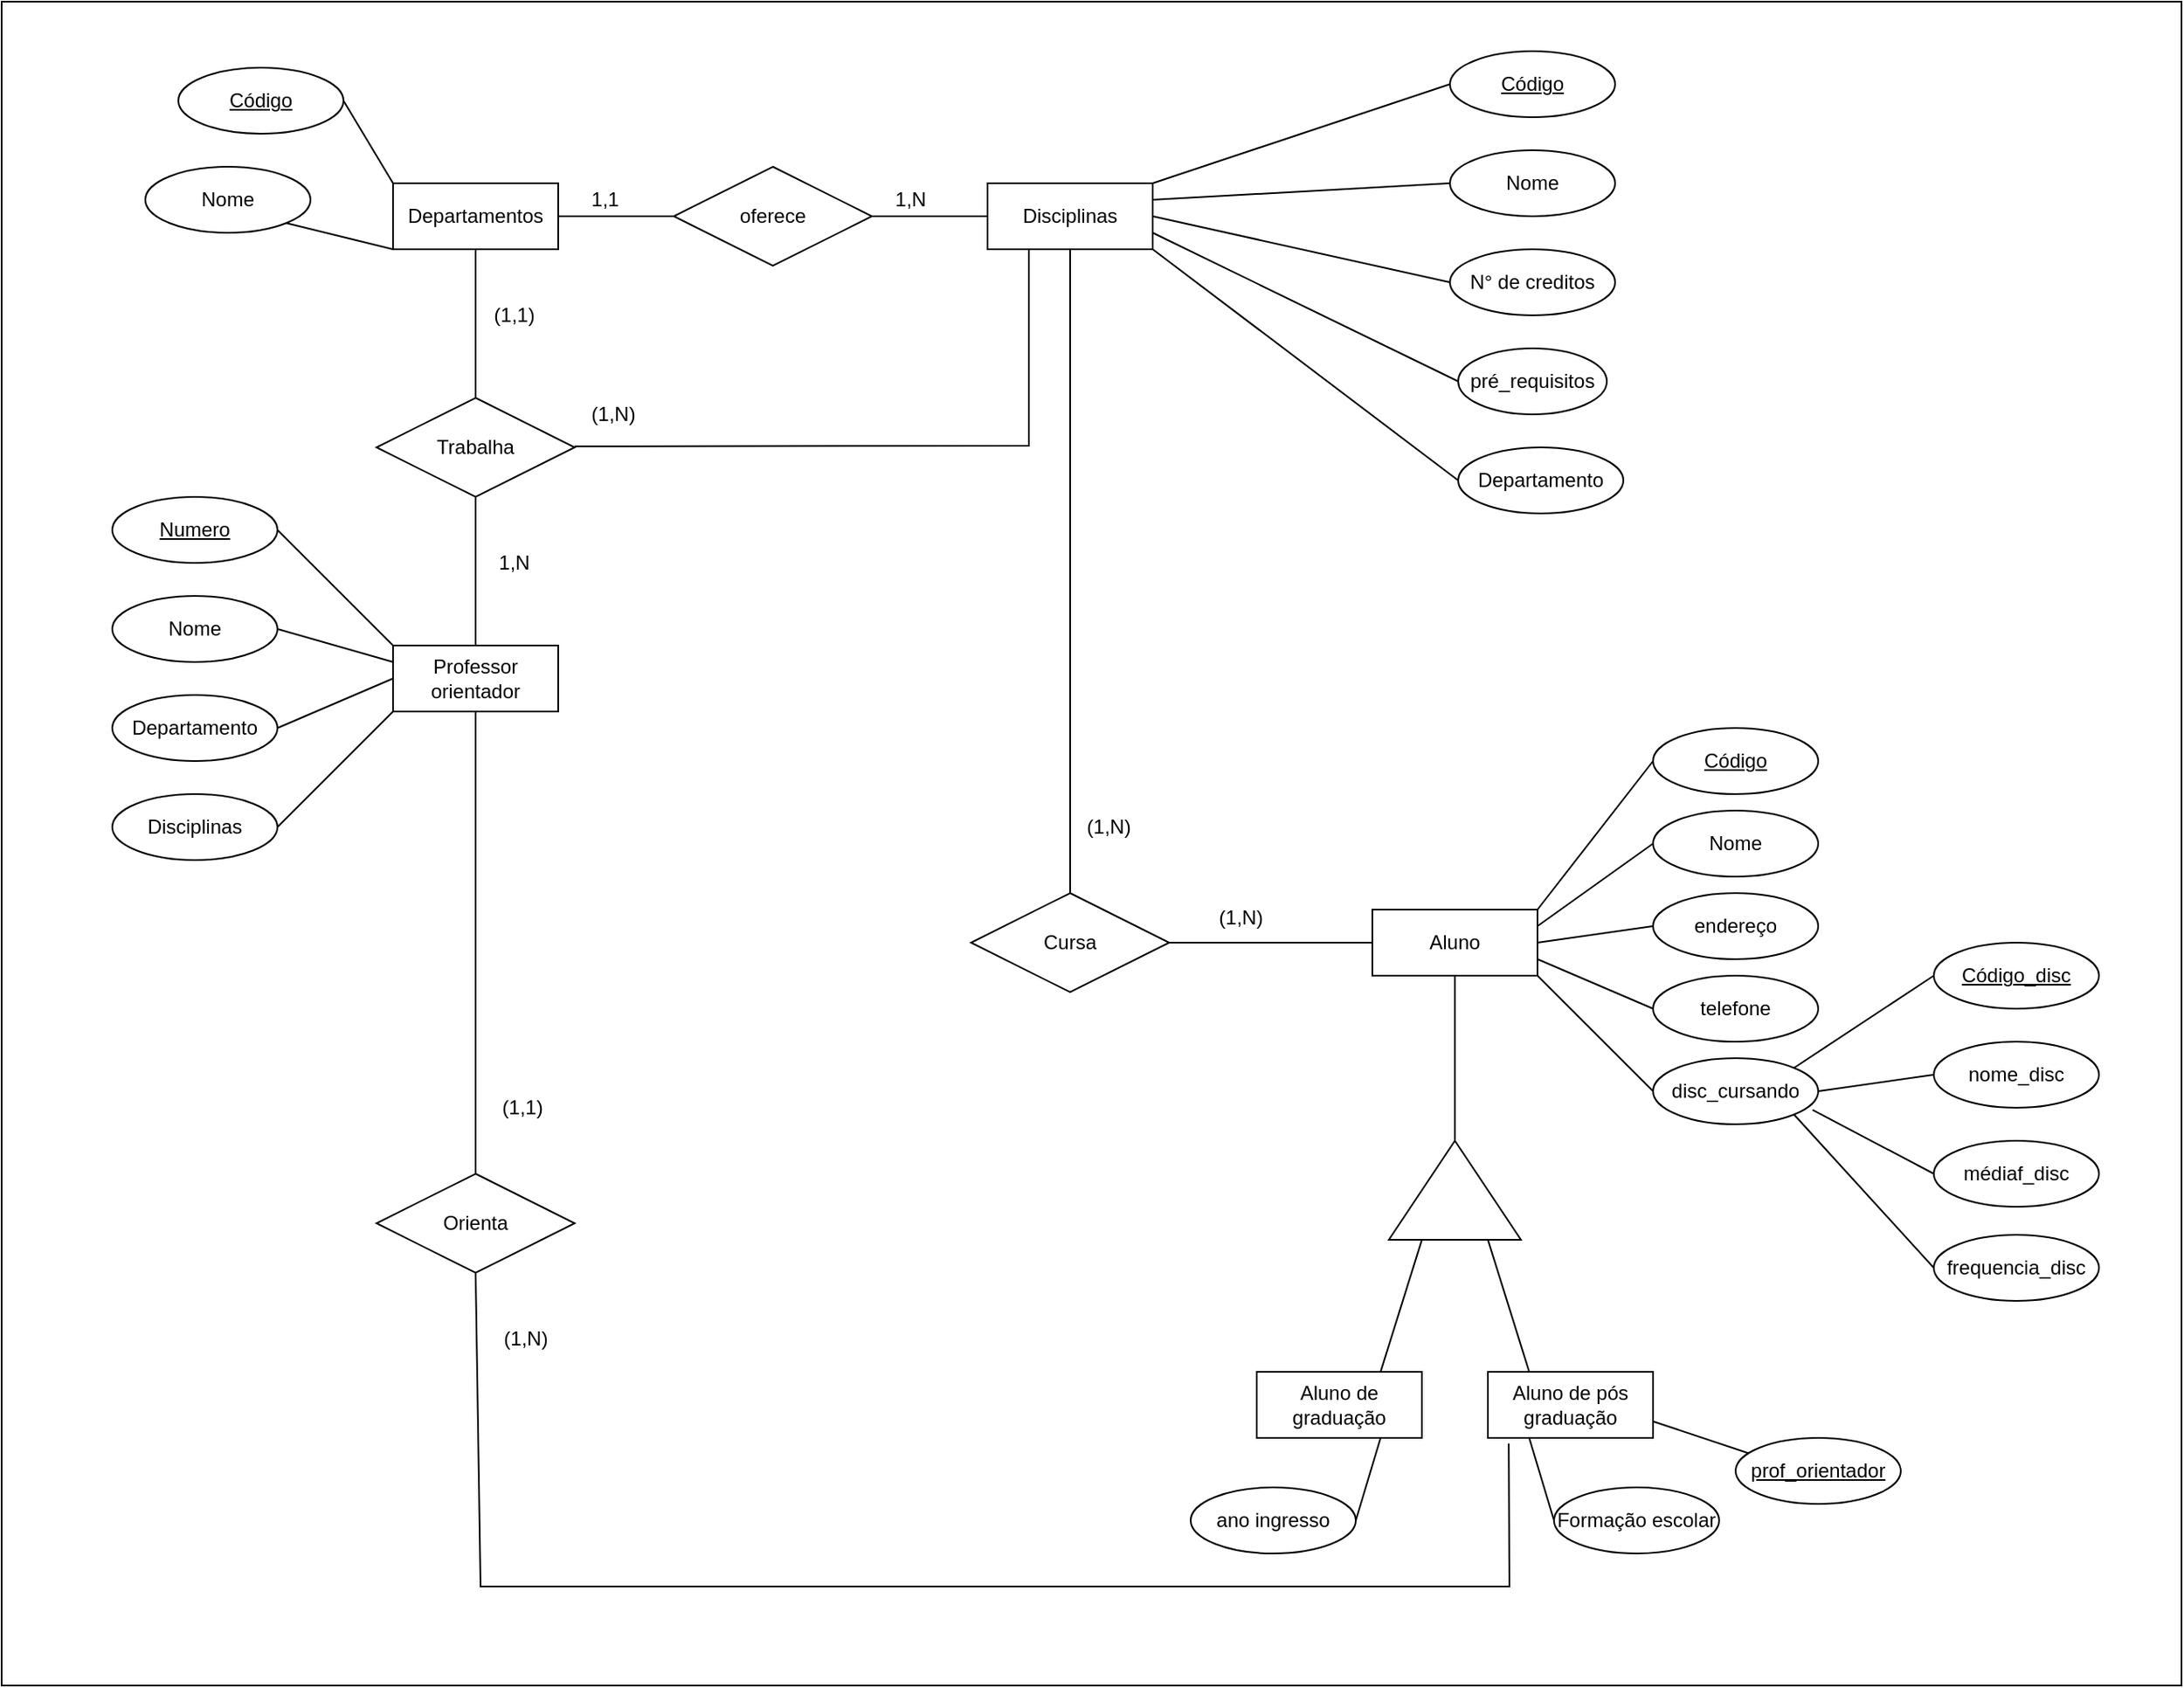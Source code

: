 <mxfile version="14.8.0" type="github">
  <diagram id="R2lEEEUBdFMjLlhIrx00" name="Page-1">
    <mxGraphModel dx="1783" dy="967" grid="1" gridSize="10" guides="1" tooltips="1" connect="1" arrows="1" fold="1" page="1" pageScale="1" pageWidth="1169" pageHeight="1654" math="0" shadow="0" extFonts="Permanent Marker^https://fonts.googleapis.com/css?family=Permanent+Marker">
      <root>
        <mxCell id="0" />
        <mxCell id="1" parent="0" />
        <mxCell id="oKanBw2Q5YJUvtHwM0Zv-101" value="" style="whiteSpace=wrap;html=1;" vertex="1" parent="1">
          <mxGeometry x="50" y="80" width="1320" height="1020" as="geometry" />
        </mxCell>
        <mxCell id="oKanBw2Q5YJUvtHwM0Zv-1" value="Departamentos" style="whiteSpace=wrap;html=1;align=center;" vertex="1" parent="1">
          <mxGeometry x="287" y="190" width="100" height="40" as="geometry" />
        </mxCell>
        <mxCell id="oKanBw2Q5YJUvtHwM0Zv-3" value="Nome" style="ellipse;whiteSpace=wrap;html=1;align=center;" vertex="1" parent="1">
          <mxGeometry x="137" y="180" width="100" height="40" as="geometry" />
        </mxCell>
        <mxCell id="oKanBw2Q5YJUvtHwM0Zv-4" value="Código" style="ellipse;whiteSpace=wrap;html=1;align=center;fontStyle=4;" vertex="1" parent="1">
          <mxGeometry x="157" y="120" width="100" height="40" as="geometry" />
        </mxCell>
        <mxCell id="oKanBw2Q5YJUvtHwM0Zv-6" value="" style="endArrow=none;html=1;rounded=0;exitX=1;exitY=0;exitDx=0;exitDy=0;entryX=0;entryY=0.5;entryDx=0;entryDy=0;" edge="1" parent="1" source="oKanBw2Q5YJUvtHwM0Zv-21">
          <mxGeometry relative="1" as="geometry">
            <mxPoint x="867" y="170" as="sourcePoint" />
            <mxPoint x="927" y="130" as="targetPoint" />
          </mxGeometry>
        </mxCell>
        <mxCell id="oKanBw2Q5YJUvtHwM0Zv-11" value="Código" style="ellipse;whiteSpace=wrap;html=1;align=center;fontStyle=4;" vertex="1" parent="1">
          <mxGeometry x="927" y="110" width="100" height="40" as="geometry" />
        </mxCell>
        <mxCell id="oKanBw2Q5YJUvtHwM0Zv-12" value="Nome" style="ellipse;whiteSpace=wrap;html=1;align=center;" vertex="1" parent="1">
          <mxGeometry x="927" y="170" width="100" height="40" as="geometry" />
        </mxCell>
        <mxCell id="oKanBw2Q5YJUvtHwM0Zv-13" value="N° de creditos" style="ellipse;whiteSpace=wrap;html=1;align=center;" vertex="1" parent="1">
          <mxGeometry x="927" y="230" width="100" height="40" as="geometry" />
        </mxCell>
        <mxCell id="oKanBw2Q5YJUvtHwM0Zv-14" value="" style="endArrow=none;html=1;rounded=0;entryX=0;entryY=0.5;entryDx=0;entryDy=0;exitX=1;exitY=0.5;exitDx=0;exitDy=0;" edge="1" parent="1" source="oKanBw2Q5YJUvtHwM0Zv-21" target="oKanBw2Q5YJUvtHwM0Zv-13">
          <mxGeometry relative="1" as="geometry">
            <mxPoint x="852.355" y="184.142" as="sourcePoint" />
            <mxPoint x="777" y="210" as="targetPoint" />
          </mxGeometry>
        </mxCell>
        <mxCell id="oKanBw2Q5YJUvtHwM0Zv-15" value="" style="endArrow=none;html=1;rounded=0;entryX=0;entryY=0.5;entryDx=0;entryDy=0;exitX=1;exitY=0.25;exitDx=0;exitDy=0;" edge="1" parent="1" source="oKanBw2Q5YJUvtHwM0Zv-21" target="oKanBw2Q5YJUvtHwM0Zv-12">
          <mxGeometry relative="1" as="geometry">
            <mxPoint x="770" y="200" as="sourcePoint" />
            <mxPoint x="777" y="210" as="targetPoint" />
          </mxGeometry>
        </mxCell>
        <mxCell id="oKanBw2Q5YJUvtHwM0Zv-17" value="Departamento" style="ellipse;whiteSpace=wrap;html=1;align=center;" vertex="1" parent="1">
          <mxGeometry x="932" y="350" width="100" height="40" as="geometry" />
        </mxCell>
        <mxCell id="oKanBw2Q5YJUvtHwM0Zv-18" value="pré_requisitos" style="ellipse;whiteSpace=wrap;html=1;align=center;" vertex="1" parent="1">
          <mxGeometry x="932" y="290" width="90" height="40" as="geometry" />
        </mxCell>
        <mxCell id="oKanBw2Q5YJUvtHwM0Zv-19" value="" style="endArrow=none;html=1;rounded=0;entryX=0;entryY=0.5;entryDx=0;entryDy=0;exitX=1;exitY=0.75;exitDx=0;exitDy=0;" edge="1" parent="1" source="oKanBw2Q5YJUvtHwM0Zv-21" target="oKanBw2Q5YJUvtHwM0Zv-18">
          <mxGeometry relative="1" as="geometry">
            <mxPoint x="770" y="240" as="sourcePoint" />
            <mxPoint x="777" y="320" as="targetPoint" />
          </mxGeometry>
        </mxCell>
        <mxCell id="oKanBw2Q5YJUvtHwM0Zv-20" value="" style="endArrow=none;html=1;rounded=0;entryX=0;entryY=0.5;entryDx=0;entryDy=0;exitX=1;exitY=1;exitDx=0;exitDy=0;" edge="1" parent="1" source="oKanBw2Q5YJUvtHwM0Zv-21" target="oKanBw2Q5YJUvtHwM0Zv-17">
          <mxGeometry relative="1" as="geometry">
            <mxPoint x="780" y="270" as="sourcePoint" />
            <mxPoint x="777" y="320" as="targetPoint" />
          </mxGeometry>
        </mxCell>
        <mxCell id="oKanBw2Q5YJUvtHwM0Zv-21" value="Disciplinas" style="whiteSpace=wrap;html=1;align=center;" vertex="1" parent="1">
          <mxGeometry x="647" y="190" width="100" height="40" as="geometry" />
        </mxCell>
        <mxCell id="oKanBw2Q5YJUvtHwM0Zv-24" value="" style="endArrow=none;html=1;rounded=0;exitX=1;exitY=0.5;exitDx=0;exitDy=0;entryX=0;entryY=0;entryDx=0;entryDy=0;" edge="1" parent="1" source="oKanBw2Q5YJUvtHwM0Zv-4" target="oKanBw2Q5YJUvtHwM0Zv-1">
          <mxGeometry relative="1" as="geometry">
            <mxPoint x="287" y="150" as="sourcePoint" />
            <mxPoint x="447" y="150" as="targetPoint" />
          </mxGeometry>
        </mxCell>
        <mxCell id="oKanBw2Q5YJUvtHwM0Zv-25" value="" style="endArrow=none;html=1;rounded=0;exitX=1;exitY=1;exitDx=0;exitDy=0;entryX=0;entryY=1;entryDx=0;entryDy=0;" edge="1" parent="1" source="oKanBw2Q5YJUvtHwM0Zv-3" target="oKanBw2Q5YJUvtHwM0Zv-1">
          <mxGeometry relative="1" as="geometry">
            <mxPoint x="297" y="310" as="sourcePoint" />
            <mxPoint x="457" y="310" as="targetPoint" />
          </mxGeometry>
        </mxCell>
        <mxCell id="oKanBw2Q5YJUvtHwM0Zv-26" value="oferece" style="shape=rhombus;perimeter=rhombusPerimeter;whiteSpace=wrap;html=1;align=center;" vertex="1" parent="1">
          <mxGeometry x="457" y="180" width="120" height="60" as="geometry" />
        </mxCell>
        <mxCell id="oKanBw2Q5YJUvtHwM0Zv-27" value="" style="endArrow=none;html=1;rounded=0;entryX=0;entryY=0.5;entryDx=0;entryDy=0;exitX=1;exitY=0.5;exitDx=0;exitDy=0;" edge="1" parent="1" source="oKanBw2Q5YJUvtHwM0Zv-26" target="oKanBw2Q5YJUvtHwM0Zv-21">
          <mxGeometry relative="1" as="geometry">
            <mxPoint x="547" y="160" as="sourcePoint" />
            <mxPoint x="707" y="160" as="targetPoint" />
          </mxGeometry>
        </mxCell>
        <mxCell id="oKanBw2Q5YJUvtHwM0Zv-28" value="" style="endArrow=none;html=1;rounded=0;entryX=0;entryY=0.5;entryDx=0;entryDy=0;exitX=1;exitY=0.5;exitDx=0;exitDy=0;" edge="1" parent="1" source="oKanBw2Q5YJUvtHwM0Zv-1" target="oKanBw2Q5YJUvtHwM0Zv-26">
          <mxGeometry relative="1" as="geometry">
            <mxPoint x="317" y="150" as="sourcePoint" />
            <mxPoint x="477" y="150" as="targetPoint" />
          </mxGeometry>
        </mxCell>
        <mxCell id="oKanBw2Q5YJUvtHwM0Zv-29" value="1,1" style="text;html=1;align=center;verticalAlign=middle;resizable=0;points=[];autosize=1;strokeColor=none;" vertex="1" parent="1">
          <mxGeometry x="400" y="190" width="30" height="20" as="geometry" />
        </mxCell>
        <mxCell id="oKanBw2Q5YJUvtHwM0Zv-30" value="1,N" style="text;html=1;align=center;verticalAlign=middle;resizable=0;points=[];autosize=1;strokeColor=none;" vertex="1" parent="1">
          <mxGeometry x="585" y="190" width="30" height="20" as="geometry" />
        </mxCell>
        <mxCell id="oKanBw2Q5YJUvtHwM0Zv-32" value="Professor orientador" style="whiteSpace=wrap;html=1;align=center;" vertex="1" parent="1">
          <mxGeometry x="287" y="470" width="100" height="40" as="geometry" />
        </mxCell>
        <mxCell id="oKanBw2Q5YJUvtHwM0Zv-34" value="Numero" style="ellipse;whiteSpace=wrap;html=1;align=center;fontStyle=4;" vertex="1" parent="1">
          <mxGeometry x="117" y="380" width="100" height="40" as="geometry" />
        </mxCell>
        <mxCell id="oKanBw2Q5YJUvtHwM0Zv-35" value="Nome" style="ellipse;whiteSpace=wrap;html=1;align=center;" vertex="1" parent="1">
          <mxGeometry x="117" y="440" width="100" height="40" as="geometry" />
        </mxCell>
        <mxCell id="oKanBw2Q5YJUvtHwM0Zv-36" value="Departamento" style="ellipse;whiteSpace=wrap;html=1;align=center;" vertex="1" parent="1">
          <mxGeometry x="117" y="500" width="100" height="40" as="geometry" />
        </mxCell>
        <mxCell id="oKanBw2Q5YJUvtHwM0Zv-37" value="Disciplinas" style="ellipse;whiteSpace=wrap;html=1;align=center;" vertex="1" parent="1">
          <mxGeometry x="117" y="560" width="100" height="40" as="geometry" />
        </mxCell>
        <mxCell id="oKanBw2Q5YJUvtHwM0Zv-39" value="" style="endArrow=none;html=1;rounded=0;exitX=1;exitY=0.5;exitDx=0;exitDy=0;entryX=0;entryY=0;entryDx=0;entryDy=0;" edge="1" parent="1" source="oKanBw2Q5YJUvtHwM0Zv-34" target="oKanBw2Q5YJUvtHwM0Zv-32">
          <mxGeometry relative="1" as="geometry">
            <mxPoint x="447" y="420" as="sourcePoint" />
            <mxPoint x="607" y="420" as="targetPoint" />
          </mxGeometry>
        </mxCell>
        <mxCell id="oKanBw2Q5YJUvtHwM0Zv-40" value="" style="endArrow=none;html=1;rounded=0;exitX=1;exitY=0.5;exitDx=0;exitDy=0;entryX=0;entryY=0.25;entryDx=0;entryDy=0;" edge="1" parent="1" source="oKanBw2Q5YJUvtHwM0Zv-35" target="oKanBw2Q5YJUvtHwM0Zv-32">
          <mxGeometry relative="1" as="geometry">
            <mxPoint x="447" y="420" as="sourcePoint" />
            <mxPoint x="607" y="420" as="targetPoint" />
          </mxGeometry>
        </mxCell>
        <mxCell id="oKanBw2Q5YJUvtHwM0Zv-41" value="" style="endArrow=none;html=1;rounded=0;exitX=1;exitY=0.5;exitDx=0;exitDy=0;entryX=0;entryY=0.5;entryDx=0;entryDy=0;" edge="1" parent="1" source="oKanBw2Q5YJUvtHwM0Zv-36" target="oKanBw2Q5YJUvtHwM0Zv-32">
          <mxGeometry relative="1" as="geometry">
            <mxPoint x="447" y="420" as="sourcePoint" />
            <mxPoint x="607" y="420" as="targetPoint" />
          </mxGeometry>
        </mxCell>
        <mxCell id="oKanBw2Q5YJUvtHwM0Zv-42" value="" style="endArrow=none;html=1;rounded=0;exitX=1;exitY=0.5;exitDx=0;exitDy=0;entryX=0;entryY=1;entryDx=0;entryDy=0;" edge="1" parent="1" source="oKanBw2Q5YJUvtHwM0Zv-37" target="oKanBw2Q5YJUvtHwM0Zv-32">
          <mxGeometry relative="1" as="geometry">
            <mxPoint x="447" y="420" as="sourcePoint" />
            <mxPoint x="607" y="420" as="targetPoint" />
          </mxGeometry>
        </mxCell>
        <mxCell id="oKanBw2Q5YJUvtHwM0Zv-43" value="Trabalha" style="shape=rhombus;perimeter=rhombusPerimeter;whiteSpace=wrap;html=1;align=center;" vertex="1" parent="1">
          <mxGeometry x="277" y="320" width="120" height="60" as="geometry" />
        </mxCell>
        <mxCell id="oKanBw2Q5YJUvtHwM0Zv-44" value="" style="endArrow=none;html=1;rounded=0;exitX=0.5;exitY=1;exitDx=0;exitDy=0;entryX=0.5;entryY=0;entryDx=0;entryDy=0;" edge="1" parent="1" source="oKanBw2Q5YJUvtHwM0Zv-43" target="oKanBw2Q5YJUvtHwM0Zv-32">
          <mxGeometry relative="1" as="geometry">
            <mxPoint x="500" y="520" as="sourcePoint" />
            <mxPoint x="660" y="520" as="targetPoint" />
          </mxGeometry>
        </mxCell>
        <mxCell id="oKanBw2Q5YJUvtHwM0Zv-45" value="" style="endArrow=none;html=1;rounded=0;exitX=0.5;exitY=1;exitDx=0;exitDy=0;entryX=0.5;entryY=0;entryDx=0;entryDy=0;" edge="1" parent="1" source="oKanBw2Q5YJUvtHwM0Zv-1" target="oKanBw2Q5YJUvtHwM0Zv-43">
          <mxGeometry relative="1" as="geometry">
            <mxPoint x="500" y="520" as="sourcePoint" />
            <mxPoint x="660" y="520" as="targetPoint" />
          </mxGeometry>
        </mxCell>
        <mxCell id="oKanBw2Q5YJUvtHwM0Zv-46" value="(1,1)" style="text;html=1;align=center;verticalAlign=middle;resizable=0;points=[];autosize=1;strokeColor=none;" vertex="1" parent="1">
          <mxGeometry x="340" y="260" width="40" height="20" as="geometry" />
        </mxCell>
        <mxCell id="oKanBw2Q5YJUvtHwM0Zv-47" value="1,N" style="text;html=1;align=center;verticalAlign=middle;resizable=0;points=[];autosize=1;strokeColor=none;" vertex="1" parent="1">
          <mxGeometry x="345" y="410" width="30" height="20" as="geometry" />
        </mxCell>
        <mxCell id="oKanBw2Q5YJUvtHwM0Zv-48" value="" style="endArrow=none;html=1;rounded=0;entryX=0.25;entryY=1;entryDx=0;entryDy=0;" edge="1" parent="1" target="oKanBw2Q5YJUvtHwM0Zv-21">
          <mxGeometry relative="1" as="geometry">
            <mxPoint x="397" y="349.41" as="sourcePoint" />
            <mxPoint x="697" y="250" as="targetPoint" />
            <Array as="points">
              <mxPoint x="672" y="349" />
            </Array>
          </mxGeometry>
        </mxCell>
        <mxCell id="oKanBw2Q5YJUvtHwM0Zv-49" value="(1,N)" style="text;html=1;align=center;verticalAlign=middle;resizable=0;points=[];autosize=1;strokeColor=none;" vertex="1" parent="1">
          <mxGeometry x="400" y="320" width="40" height="20" as="geometry" />
        </mxCell>
        <mxCell id="oKanBw2Q5YJUvtHwM0Zv-50" value="Aluno" style="whiteSpace=wrap;html=1;align=center;" vertex="1" parent="1">
          <mxGeometry x="880" y="630" width="100" height="40" as="geometry" />
        </mxCell>
        <mxCell id="oKanBw2Q5YJUvtHwM0Zv-51" value="Código" style="ellipse;whiteSpace=wrap;html=1;align=center;fontStyle=4;" vertex="1" parent="1">
          <mxGeometry x="1050" y="520" width="100" height="40" as="geometry" />
        </mxCell>
        <mxCell id="oKanBw2Q5YJUvtHwM0Zv-52" value="Nome" style="ellipse;whiteSpace=wrap;html=1;align=center;" vertex="1" parent="1">
          <mxGeometry x="1050" y="570" width="100" height="40" as="geometry" />
        </mxCell>
        <mxCell id="oKanBw2Q5YJUvtHwM0Zv-53" value="endereço" style="ellipse;whiteSpace=wrap;html=1;align=center;" vertex="1" parent="1">
          <mxGeometry x="1050" y="620" width="100" height="40" as="geometry" />
        </mxCell>
        <mxCell id="oKanBw2Q5YJUvtHwM0Zv-54" value="telefone" style="ellipse;whiteSpace=wrap;html=1;align=center;" vertex="1" parent="1">
          <mxGeometry x="1050" y="670" width="100" height="40" as="geometry" />
        </mxCell>
        <mxCell id="oKanBw2Q5YJUvtHwM0Zv-55" value="Cursa" style="shape=rhombus;perimeter=rhombusPerimeter;whiteSpace=wrap;html=1;align=center;" vertex="1" parent="1">
          <mxGeometry x="637" y="620" width="120" height="60" as="geometry" />
        </mxCell>
        <mxCell id="oKanBw2Q5YJUvtHwM0Zv-56" value="" style="endArrow=none;html=1;rounded=0;exitX=1;exitY=0;exitDx=0;exitDy=0;entryX=0;entryY=0.5;entryDx=0;entryDy=0;" edge="1" parent="1" source="oKanBw2Q5YJUvtHwM0Zv-50" target="oKanBw2Q5YJUvtHwM0Zv-51">
          <mxGeometry relative="1" as="geometry">
            <mxPoint x="790" y="410" as="sourcePoint" />
            <mxPoint x="950" y="410" as="targetPoint" />
          </mxGeometry>
        </mxCell>
        <mxCell id="oKanBw2Q5YJUvtHwM0Zv-58" value="" style="endArrow=none;html=1;rounded=0;exitX=1;exitY=0.25;exitDx=0;exitDy=0;entryX=0;entryY=0.5;entryDx=0;entryDy=0;" edge="1" parent="1" source="oKanBw2Q5YJUvtHwM0Zv-50" target="oKanBw2Q5YJUvtHwM0Zv-52">
          <mxGeometry relative="1" as="geometry">
            <mxPoint x="790" y="410" as="sourcePoint" />
            <mxPoint x="950" y="410" as="targetPoint" />
          </mxGeometry>
        </mxCell>
        <mxCell id="oKanBw2Q5YJUvtHwM0Zv-59" value="" style="endArrow=none;html=1;rounded=0;exitX=1;exitY=0.75;exitDx=0;exitDy=0;entryX=0;entryY=0.5;entryDx=0;entryDy=0;" edge="1" parent="1" source="oKanBw2Q5YJUvtHwM0Zv-50" target="oKanBw2Q5YJUvtHwM0Zv-54">
          <mxGeometry relative="1" as="geometry">
            <mxPoint x="970" y="780" as="sourcePoint" />
            <mxPoint x="1130" y="780" as="targetPoint" />
          </mxGeometry>
        </mxCell>
        <mxCell id="oKanBw2Q5YJUvtHwM0Zv-61" value="" style="endArrow=none;html=1;rounded=0;entryX=0;entryY=0.5;entryDx=0;entryDy=0;exitX=1;exitY=0.5;exitDx=0;exitDy=0;" edge="1" parent="1" source="oKanBw2Q5YJUvtHwM0Zv-50" target="oKanBw2Q5YJUvtHwM0Zv-53">
          <mxGeometry relative="1" as="geometry">
            <mxPoint x="790" y="530" as="sourcePoint" />
            <mxPoint x="950" y="530" as="targetPoint" />
          </mxGeometry>
        </mxCell>
        <mxCell id="oKanBw2Q5YJUvtHwM0Zv-62" value="" style="endArrow=none;html=1;rounded=0;entryX=0;entryY=0.5;entryDx=0;entryDy=0;exitX=1;exitY=0.5;exitDx=0;exitDy=0;" edge="1" parent="1" source="oKanBw2Q5YJUvtHwM0Zv-55" target="oKanBw2Q5YJUvtHwM0Zv-50">
          <mxGeometry relative="1" as="geometry">
            <mxPoint x="600" y="520" as="sourcePoint" />
            <mxPoint x="760" y="520" as="targetPoint" />
          </mxGeometry>
        </mxCell>
        <mxCell id="oKanBw2Q5YJUvtHwM0Zv-63" value="" style="endArrow=none;html=1;rounded=0;entryX=0.5;entryY=0;entryDx=0;entryDy=0;exitX=0.5;exitY=1;exitDx=0;exitDy=0;" edge="1" parent="1" source="oKanBw2Q5YJUvtHwM0Zv-21" target="oKanBw2Q5YJUvtHwM0Zv-55">
          <mxGeometry relative="1" as="geometry">
            <mxPoint x="600" y="520" as="sourcePoint" />
            <mxPoint x="760" y="520" as="targetPoint" />
          </mxGeometry>
        </mxCell>
        <mxCell id="oKanBw2Q5YJUvtHwM0Zv-64" value="(1,N)" style="text;html=1;align=center;verticalAlign=middle;resizable=0;points=[];autosize=1;strokeColor=none;" vertex="1" parent="1">
          <mxGeometry x="700" y="570" width="40" height="20" as="geometry" />
        </mxCell>
        <mxCell id="oKanBw2Q5YJUvtHwM0Zv-65" value="(1,N)" style="text;html=1;align=center;verticalAlign=middle;resizable=0;points=[];autosize=1;strokeColor=none;" vertex="1" parent="1">
          <mxGeometry x="780" y="625" width="40" height="20" as="geometry" />
        </mxCell>
        <mxCell id="oKanBw2Q5YJUvtHwM0Zv-66" value="disc_cursando" style="ellipse;whiteSpace=wrap;html=1;align=center;" vertex="1" parent="1">
          <mxGeometry x="1050" y="720" width="100" height="40" as="geometry" />
        </mxCell>
        <mxCell id="oKanBw2Q5YJUvtHwM0Zv-67" value="" style="endArrow=none;html=1;rounded=0;entryX=0;entryY=0.5;entryDx=0;entryDy=0;exitX=1;exitY=1;exitDx=0;exitDy=0;" edge="1" parent="1" source="oKanBw2Q5YJUvtHwM0Zv-50" target="oKanBw2Q5YJUvtHwM0Zv-66">
          <mxGeometry relative="1" as="geometry">
            <mxPoint x="820" y="730" as="sourcePoint" />
            <mxPoint x="980" y="730" as="targetPoint" />
          </mxGeometry>
        </mxCell>
        <mxCell id="oKanBw2Q5YJUvtHwM0Zv-69" value="Código_disc" style="ellipse;whiteSpace=wrap;html=1;align=center;fontStyle=4;" vertex="1" parent="1">
          <mxGeometry x="1220" y="650" width="100" height="40" as="geometry" />
        </mxCell>
        <mxCell id="oKanBw2Q5YJUvtHwM0Zv-70" value="nome_disc" style="ellipse;whiteSpace=wrap;html=1;align=center;" vertex="1" parent="1">
          <mxGeometry x="1220" y="710" width="100" height="40" as="geometry" />
        </mxCell>
        <mxCell id="oKanBw2Q5YJUvtHwM0Zv-71" value="médiaf_disc" style="ellipse;whiteSpace=wrap;html=1;align=center;" vertex="1" parent="1">
          <mxGeometry x="1220" y="770" width="100" height="40" as="geometry" />
        </mxCell>
        <mxCell id="oKanBw2Q5YJUvtHwM0Zv-72" value="frequencia_disc" style="ellipse;whiteSpace=wrap;html=1;align=center;" vertex="1" parent="1">
          <mxGeometry x="1220" y="827" width="100" height="40" as="geometry" />
        </mxCell>
        <mxCell id="oKanBw2Q5YJUvtHwM0Zv-73" value="" style="endArrow=none;html=1;rounded=0;entryX=0;entryY=0.5;entryDx=0;entryDy=0;exitX=1;exitY=1;exitDx=0;exitDy=0;" edge="1" parent="1" source="oKanBw2Q5YJUvtHwM0Zv-66" target="oKanBw2Q5YJUvtHwM0Zv-72">
          <mxGeometry relative="1" as="geometry">
            <mxPoint x="600" y="810" as="sourcePoint" />
            <mxPoint x="760" y="810" as="targetPoint" />
          </mxGeometry>
        </mxCell>
        <mxCell id="oKanBw2Q5YJUvtHwM0Zv-74" value="" style="endArrow=none;html=1;rounded=0;entryX=0;entryY=0.5;entryDx=0;entryDy=0;exitX=0.966;exitY=0.782;exitDx=0;exitDy=0;exitPerimeter=0;" edge="1" parent="1" source="oKanBw2Q5YJUvtHwM0Zv-66" target="oKanBw2Q5YJUvtHwM0Zv-71">
          <mxGeometry relative="1" as="geometry">
            <mxPoint x="600" y="810" as="sourcePoint" />
            <mxPoint x="760" y="810" as="targetPoint" />
          </mxGeometry>
        </mxCell>
        <mxCell id="oKanBw2Q5YJUvtHwM0Zv-76" value="" style="endArrow=none;html=1;rounded=0;entryX=0;entryY=0.5;entryDx=0;entryDy=0;exitX=1;exitY=0.5;exitDx=0;exitDy=0;" edge="1" parent="1" source="oKanBw2Q5YJUvtHwM0Zv-66" target="oKanBw2Q5YJUvtHwM0Zv-70">
          <mxGeometry relative="1" as="geometry">
            <mxPoint x="1160" y="740" as="sourcePoint" />
            <mxPoint x="760" y="810" as="targetPoint" />
          </mxGeometry>
        </mxCell>
        <mxCell id="oKanBw2Q5YJUvtHwM0Zv-77" value="" style="endArrow=none;html=1;rounded=0;entryX=0;entryY=0.5;entryDx=0;entryDy=0;exitX=1;exitY=0;exitDx=0;exitDy=0;" edge="1" parent="1" source="oKanBw2Q5YJUvtHwM0Zv-66" target="oKanBw2Q5YJUvtHwM0Zv-69">
          <mxGeometry relative="1" as="geometry">
            <mxPoint x="600" y="810" as="sourcePoint" />
            <mxPoint x="760" y="810" as="targetPoint" />
          </mxGeometry>
        </mxCell>
        <mxCell id="oKanBw2Q5YJUvtHwM0Zv-78" value="" style="triangle;whiteSpace=wrap;html=1;direction=north;" vertex="1" parent="1">
          <mxGeometry x="890" y="770" width="80" height="60" as="geometry" />
        </mxCell>
        <mxCell id="oKanBw2Q5YJUvtHwM0Zv-79" value="" style="endArrow=none;html=1;rounded=0;entryX=1;entryY=0.5;entryDx=0;entryDy=0;exitX=0.5;exitY=1;exitDx=0;exitDy=0;" edge="1" parent="1" source="oKanBw2Q5YJUvtHwM0Zv-50" target="oKanBw2Q5YJUvtHwM0Zv-78">
          <mxGeometry relative="1" as="geometry">
            <mxPoint x="710" y="810" as="sourcePoint" />
            <mxPoint x="870" y="810" as="targetPoint" />
          </mxGeometry>
        </mxCell>
        <mxCell id="oKanBw2Q5YJUvtHwM0Zv-80" value="Aluno de graduação" style="whiteSpace=wrap;html=1;align=center;" vertex="1" parent="1">
          <mxGeometry x="810" y="910" width="100" height="40" as="geometry" />
        </mxCell>
        <mxCell id="oKanBw2Q5YJUvtHwM0Zv-81" value="Aluno de pós graduação" style="whiteSpace=wrap;html=1;align=center;" vertex="1" parent="1">
          <mxGeometry x="950" y="910" width="100" height="40" as="geometry" />
        </mxCell>
        <mxCell id="oKanBw2Q5YJUvtHwM0Zv-82" value="" style="endArrow=none;html=1;rounded=0;entryX=0.75;entryY=0;entryDx=0;entryDy=0;exitX=0;exitY=0.25;exitDx=0;exitDy=0;" edge="1" parent="1" source="oKanBw2Q5YJUvtHwM0Zv-78" target="oKanBw2Q5YJUvtHwM0Zv-80">
          <mxGeometry relative="1" as="geometry">
            <mxPoint x="700" y="840" as="sourcePoint" />
            <mxPoint x="860" y="840" as="targetPoint" />
          </mxGeometry>
        </mxCell>
        <mxCell id="oKanBw2Q5YJUvtHwM0Zv-83" value="" style="endArrow=none;html=1;rounded=0;entryX=0.25;entryY=0;entryDx=0;entryDy=0;exitX=0;exitY=0.75;exitDx=0;exitDy=0;" edge="1" parent="1" source="oKanBw2Q5YJUvtHwM0Zv-78" target="oKanBw2Q5YJUvtHwM0Zv-81">
          <mxGeometry relative="1" as="geometry">
            <mxPoint x="975" y="850" as="sourcePoint" />
            <mxPoint x="1090" y="800" as="targetPoint" />
          </mxGeometry>
        </mxCell>
        <mxCell id="oKanBw2Q5YJUvtHwM0Zv-84" value="ano ingresso" style="ellipse;whiteSpace=wrap;html=1;align=center;" vertex="1" parent="1">
          <mxGeometry x="770" y="980" width="100" height="40" as="geometry" />
        </mxCell>
        <mxCell id="oKanBw2Q5YJUvtHwM0Zv-85" value="" style="endArrow=none;html=1;rounded=0;exitX=1;exitY=0.5;exitDx=0;exitDy=0;entryX=0.75;entryY=1;entryDx=0;entryDy=0;" edge="1" parent="1" source="oKanBw2Q5YJUvtHwM0Zv-84" target="oKanBw2Q5YJUvtHwM0Zv-80">
          <mxGeometry relative="1" as="geometry">
            <mxPoint x="920" y="990" as="sourcePoint" />
            <mxPoint x="1080" y="990" as="targetPoint" />
          </mxGeometry>
        </mxCell>
        <mxCell id="oKanBw2Q5YJUvtHwM0Zv-86" value="" style="endArrow=none;html=1;rounded=0;exitX=0.25;exitY=1;exitDx=0;exitDy=0;entryX=0;entryY=0.5;entryDx=0;entryDy=0;" edge="1" parent="1" source="oKanBw2Q5YJUvtHwM0Zv-81" target="oKanBw2Q5YJUvtHwM0Zv-87">
          <mxGeometry relative="1" as="geometry">
            <mxPoint x="960" y="980" as="sourcePoint" />
            <mxPoint x="940" y="1010" as="targetPoint" />
          </mxGeometry>
        </mxCell>
        <mxCell id="oKanBw2Q5YJUvtHwM0Zv-87" value="Formação escolar" style="ellipse;whiteSpace=wrap;html=1;align=center;" vertex="1" parent="1">
          <mxGeometry x="990" y="980" width="100" height="40" as="geometry" />
        </mxCell>
        <mxCell id="oKanBw2Q5YJUvtHwM0Zv-92" value="Orienta" style="shape=rhombus;perimeter=rhombusPerimeter;whiteSpace=wrap;html=1;align=center;" vertex="1" parent="1">
          <mxGeometry x="277" y="790" width="120" height="60" as="geometry" />
        </mxCell>
        <mxCell id="oKanBw2Q5YJUvtHwM0Zv-93" value="" style="endArrow=none;html=1;rounded=0;exitX=0.5;exitY=0;exitDx=0;exitDy=0;entryX=0.5;entryY=1;entryDx=0;entryDy=0;" edge="1" parent="1" source="oKanBw2Q5YJUvtHwM0Zv-92" target="oKanBw2Q5YJUvtHwM0Zv-32">
          <mxGeometry relative="1" as="geometry">
            <mxPoint x="335" y="729.41" as="sourcePoint" />
            <mxPoint x="495" y="729.41" as="targetPoint" />
          </mxGeometry>
        </mxCell>
        <mxCell id="oKanBw2Q5YJUvtHwM0Zv-94" value="(1,N)" style="text;html=1;align=center;verticalAlign=middle;resizable=0;points=[];autosize=1;strokeColor=none;" vertex="1" parent="1">
          <mxGeometry x="347" y="880" width="40" height="20" as="geometry" />
        </mxCell>
        <mxCell id="oKanBw2Q5YJUvtHwM0Zv-95" value="" style="endArrow=none;html=1;rounded=0;exitX=0.5;exitY=1;exitDx=0;exitDy=0;entryX=0.126;entryY=1.085;entryDx=0;entryDy=0;entryPerimeter=0;" edge="1" parent="1" source="oKanBw2Q5YJUvtHwM0Zv-92" target="oKanBw2Q5YJUvtHwM0Zv-81">
          <mxGeometry relative="1" as="geometry">
            <mxPoint x="630" y="800" as="sourcePoint" />
            <mxPoint x="337" y="1050" as="targetPoint" />
            <Array as="points">
              <mxPoint x="340" y="1040" />
              <mxPoint x="963" y="1040" />
            </Array>
          </mxGeometry>
        </mxCell>
        <mxCell id="oKanBw2Q5YJUvtHwM0Zv-96" value="(1,1)" style="text;html=1;align=center;verticalAlign=middle;resizable=0;points=[];autosize=1;strokeColor=none;" vertex="1" parent="1">
          <mxGeometry x="345" y="740" width="40" height="20" as="geometry" />
        </mxCell>
        <mxCell id="oKanBw2Q5YJUvtHwM0Zv-99" value="" style="endArrow=none;html=1;rounded=0;entryX=0;entryY=0.5;entryDx=0;entryDy=0;exitX=1;exitY=0.75;exitDx=0;exitDy=0;" edge="1" parent="1" source="oKanBw2Q5YJUvtHwM0Zv-81">
          <mxGeometry relative="1" as="geometry">
            <mxPoint x="630" y="800" as="sourcePoint" />
            <mxPoint x="1110.0" y="960" as="targetPoint" />
          </mxGeometry>
        </mxCell>
        <mxCell id="oKanBw2Q5YJUvtHwM0Zv-100" value="prof_orientador" style="ellipse;whiteSpace=wrap;html=1;align=center;fontStyle=4;" vertex="1" parent="1">
          <mxGeometry x="1100" y="950" width="100" height="40" as="geometry" />
        </mxCell>
      </root>
    </mxGraphModel>
  </diagram>
</mxfile>

